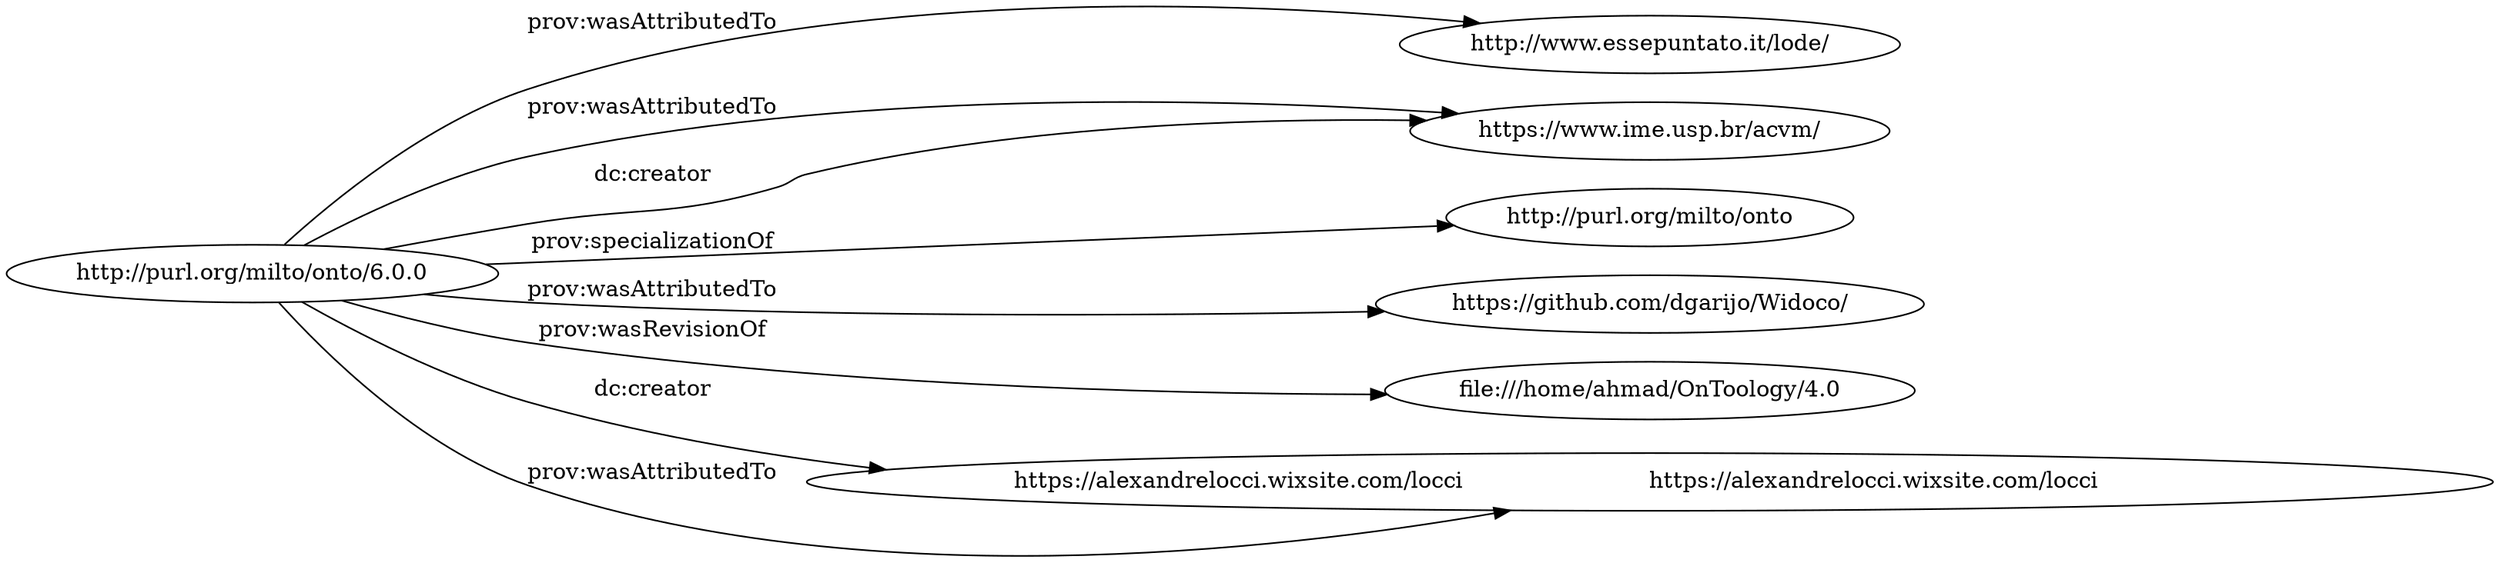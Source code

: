 digraph ar2dtool_diagram { 
rankdir=LR;
size="1501"
	"http://purl.org/milto/onto/6.0.0" -> "http://www.essepuntato.it/lode/" [ label = "prov:wasAttributedTo" ];
	"http://purl.org/milto/onto/6.0.0" -> "https://www.ime.usp.br/acvm/" [ label = "prov:wasAttributedTo" ];
	"http://purl.org/milto/onto/6.0.0" -> "http://purl.org/milto/onto" [ label = "prov:specializationOf" ];
	"http://purl.org/milto/onto/6.0.0" -> "https://github.com/dgarijo/Widoco/" [ label = "prov:wasAttributedTo" ];
	"http://purl.org/milto/onto/6.0.0" -> "file:///home/ahmad/OnToology/4.0" [ label = "prov:wasRevisionOf" ];
	"http://purl.org/milto/onto/6.0.0" -> "https://alexandrelocci.wixsite.com/locci				https://alexandrelocci.wixsite.com/locci				" [ label = "dc:creator" ];
	"http://purl.org/milto/onto/6.0.0" -> "https://www.ime.usp.br/acvm/" [ label = "dc:creator" ];
	"http://purl.org/milto/onto/6.0.0" -> "https://alexandrelocci.wixsite.com/locci				https://alexandrelocci.wixsite.com/locci				" [ label = "prov:wasAttributedTo" ];

}
